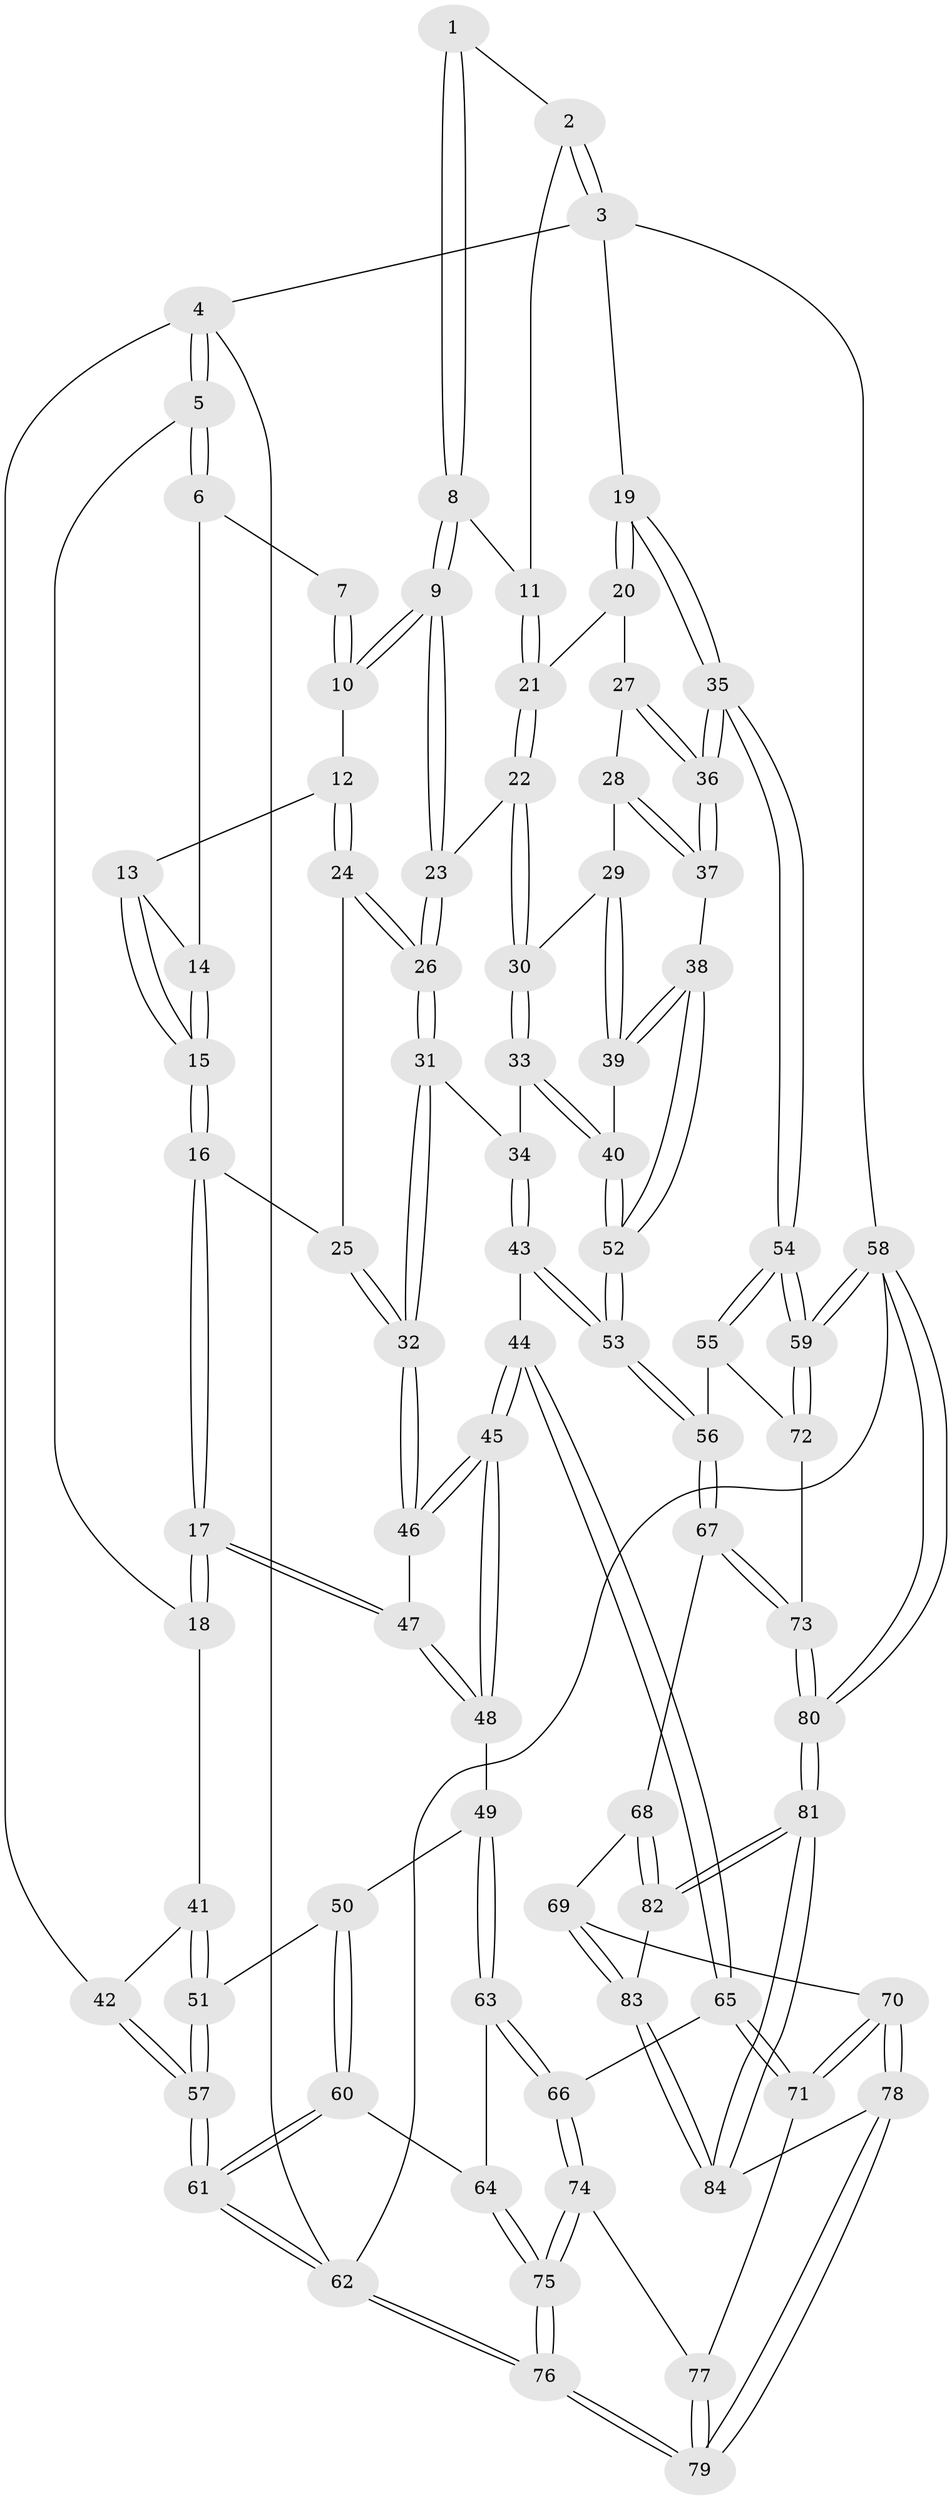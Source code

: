 // Generated by graph-tools (version 1.1) at 2025/38/03/09/25 02:38:38]
// undirected, 84 vertices, 207 edges
graph export_dot {
graph [start="1"]
  node [color=gray90,style=filled];
  1 [pos="+0.6605436168940934+0"];
  2 [pos="+0.8914595522147095+0"];
  3 [pos="+1+0"];
  4 [pos="+0+0"];
  5 [pos="+0+0"];
  6 [pos="+0.3201934218934738+0"];
  7 [pos="+0.5689743480434697+0"];
  8 [pos="+0.7091445446586192+0.10685634022752195"];
  9 [pos="+0.6593504906924093+0.1922196220502778"];
  10 [pos="+0.5728487138269569+0.0628872057686741"];
  11 [pos="+0.8464009983248598+0.04290783538063758"];
  12 [pos="+0.47023214503943284+0.14378077078135432"];
  13 [pos="+0.43519259546623174+0.1085364308245401"];
  14 [pos="+0.32864875862992887+0"];
  15 [pos="+0.2905378876433246+0.18062550110656841"];
  16 [pos="+0.2616784600391574+0.280463975834905"];
  17 [pos="+0.25961532245986946+0.2826205926703884"];
  18 [pos="+0.18990527588424985+0.27022817228472923"];
  19 [pos="+1+0.04633693273454448"];
  20 [pos="+0.9042846499165585+0.1873909421385595"];
  21 [pos="+0.8606698029099051+0.1359877220687156"];
  22 [pos="+0.6818045667709004+0.20986272822381316"];
  23 [pos="+0.6608554441152187+0.20088412007905485"];
  24 [pos="+0.46527023808278817+0.20345662982173648"];
  25 [pos="+0.4406313088262092+0.22634382601814854"];
  26 [pos="+0.6181708796540443+0.23338903080525478"];
  27 [pos="+0.8958615661906356+0.24837296712257081"];
  28 [pos="+0.8136365752131673+0.30392836206503326"];
  29 [pos="+0.7947684858322154+0.31115025261305596"];
  30 [pos="+0.7691387708388052+0.3135520164979903"];
  31 [pos="+0.5745267396176887+0.3557252000418439"];
  32 [pos="+0.5373103484594189+0.3800672092181075"];
  33 [pos="+0.7316984575841516+0.3897920693438443"];
  34 [pos="+0.6690543015733665+0.3925957727131499"];
  35 [pos="+1+0.4652138393797694"];
  36 [pos="+1+0.4215245516129881"];
  37 [pos="+0.9526806452548882+0.43663829738034937"];
  38 [pos="+0.907487145329741+0.4515311201147964"];
  39 [pos="+0.8488370792276473+0.40499931174867326"];
  40 [pos="+0.7475995769833387+0.4304410043003247"];
  41 [pos="+0.08420525483867058+0.31823863330645424"];
  42 [pos="+0+0.3102529199193498"];
  43 [pos="+0.6041570915293722+0.596875011344721"];
  44 [pos="+0.5032342038342743+0.5951275577900818"];
  45 [pos="+0.4860248088837071+0.5673655847011668"];
  46 [pos="+0.4776240832969798+0.4647701797588949"];
  47 [pos="+0.26040743622457363+0.2844327877178811"];
  48 [pos="+0.23082668311663435+0.5424841017831467"];
  49 [pos="+0.17522189417853326+0.5875383722840422"];
  50 [pos="+0.1323129457166584+0.575563445642936"];
  51 [pos="+0.09668744717064122+0.5489426181670581"];
  52 [pos="+0.7755260708129765+0.5550939224255018"];
  53 [pos="+0.7513938840513342+0.6240358887329225"];
  54 [pos="+1+0.5792307140765615"];
  55 [pos="+0.8967470357665718+0.6621272360708569"];
  56 [pos="+0.7521108166690427+0.6250205561310113"];
  57 [pos="+0+0.5268217790692141"];
  58 [pos="+1+1"];
  59 [pos="+1+0.7795502588588165"];
  60 [pos="+0+0.753375299191622"];
  61 [pos="+0+0.7756634300599121"];
  62 [pos="+0+1"];
  63 [pos="+0.2090889590069105+0.7114547893672264"];
  64 [pos="+0.05809434716630992+0.7802935694282325"];
  65 [pos="+0.4544643065478126+0.7248901526937237"];
  66 [pos="+0.24846889611030634+0.7498901255253647"];
  67 [pos="+0.7330483466850977+0.8087182048271434"];
  68 [pos="+0.725682875766933+0.8149207616496709"];
  69 [pos="+0.6256427164019964+0.8632438717951467"];
  70 [pos="+0.5715851951817496+0.8552852725686271"];
  71 [pos="+0.4580408824113372+0.7361150074314388"];
  72 [pos="+0.9124743628123021+0.7732168569604262"];
  73 [pos="+0.9025206364957853+0.9053361173493817"];
  74 [pos="+0.23061903301912623+0.8648566152814087"];
  75 [pos="+0.19227294067872627+1"];
  76 [pos="+0.19783673567072815+1"];
  77 [pos="+0.41639176527590865+0.8365750253646187"];
  78 [pos="+0.393964696822224+1"];
  79 [pos="+0.28735696045119996+1"];
  80 [pos="+1+1"];
  81 [pos="+0.9622118488827439+1"];
  82 [pos="+0.745451130894014+0.9971056345659428"];
  83 [pos="+0.6457110982199932+0.9378411869871174"];
  84 [pos="+0.5604180187746205+1"];
  1 -- 2;
  1 -- 8;
  1 -- 8;
  2 -- 3;
  2 -- 3;
  2 -- 11;
  3 -- 4;
  3 -- 19;
  3 -- 58;
  4 -- 5;
  4 -- 5;
  4 -- 42;
  4 -- 62;
  5 -- 6;
  5 -- 6;
  5 -- 18;
  6 -- 7;
  6 -- 14;
  7 -- 10;
  7 -- 10;
  8 -- 9;
  8 -- 9;
  8 -- 11;
  9 -- 10;
  9 -- 10;
  9 -- 23;
  9 -- 23;
  10 -- 12;
  11 -- 21;
  11 -- 21;
  12 -- 13;
  12 -- 24;
  12 -- 24;
  13 -- 14;
  13 -- 15;
  13 -- 15;
  14 -- 15;
  14 -- 15;
  15 -- 16;
  15 -- 16;
  16 -- 17;
  16 -- 17;
  16 -- 25;
  17 -- 18;
  17 -- 18;
  17 -- 47;
  17 -- 47;
  18 -- 41;
  19 -- 20;
  19 -- 20;
  19 -- 35;
  19 -- 35;
  20 -- 21;
  20 -- 27;
  21 -- 22;
  21 -- 22;
  22 -- 23;
  22 -- 30;
  22 -- 30;
  23 -- 26;
  23 -- 26;
  24 -- 25;
  24 -- 26;
  24 -- 26;
  25 -- 32;
  25 -- 32;
  26 -- 31;
  26 -- 31;
  27 -- 28;
  27 -- 36;
  27 -- 36;
  28 -- 29;
  28 -- 37;
  28 -- 37;
  29 -- 30;
  29 -- 39;
  29 -- 39;
  30 -- 33;
  30 -- 33;
  31 -- 32;
  31 -- 32;
  31 -- 34;
  32 -- 46;
  32 -- 46;
  33 -- 34;
  33 -- 40;
  33 -- 40;
  34 -- 43;
  34 -- 43;
  35 -- 36;
  35 -- 36;
  35 -- 54;
  35 -- 54;
  36 -- 37;
  36 -- 37;
  37 -- 38;
  38 -- 39;
  38 -- 39;
  38 -- 52;
  38 -- 52;
  39 -- 40;
  40 -- 52;
  40 -- 52;
  41 -- 42;
  41 -- 51;
  41 -- 51;
  42 -- 57;
  42 -- 57;
  43 -- 44;
  43 -- 53;
  43 -- 53;
  44 -- 45;
  44 -- 45;
  44 -- 65;
  44 -- 65;
  45 -- 46;
  45 -- 46;
  45 -- 48;
  45 -- 48;
  46 -- 47;
  47 -- 48;
  47 -- 48;
  48 -- 49;
  49 -- 50;
  49 -- 63;
  49 -- 63;
  50 -- 51;
  50 -- 60;
  50 -- 60;
  51 -- 57;
  51 -- 57;
  52 -- 53;
  52 -- 53;
  53 -- 56;
  53 -- 56;
  54 -- 55;
  54 -- 55;
  54 -- 59;
  54 -- 59;
  55 -- 56;
  55 -- 72;
  56 -- 67;
  56 -- 67;
  57 -- 61;
  57 -- 61;
  58 -- 59;
  58 -- 59;
  58 -- 80;
  58 -- 80;
  58 -- 62;
  59 -- 72;
  59 -- 72;
  60 -- 61;
  60 -- 61;
  60 -- 64;
  61 -- 62;
  61 -- 62;
  62 -- 76;
  62 -- 76;
  63 -- 64;
  63 -- 66;
  63 -- 66;
  64 -- 75;
  64 -- 75;
  65 -- 66;
  65 -- 71;
  65 -- 71;
  66 -- 74;
  66 -- 74;
  67 -- 68;
  67 -- 73;
  67 -- 73;
  68 -- 69;
  68 -- 82;
  68 -- 82;
  69 -- 70;
  69 -- 83;
  69 -- 83;
  70 -- 71;
  70 -- 71;
  70 -- 78;
  70 -- 78;
  71 -- 77;
  72 -- 73;
  73 -- 80;
  73 -- 80;
  74 -- 75;
  74 -- 75;
  74 -- 77;
  75 -- 76;
  75 -- 76;
  76 -- 79;
  76 -- 79;
  77 -- 79;
  77 -- 79;
  78 -- 79;
  78 -- 79;
  78 -- 84;
  80 -- 81;
  80 -- 81;
  81 -- 82;
  81 -- 82;
  81 -- 84;
  81 -- 84;
  82 -- 83;
  83 -- 84;
  83 -- 84;
}
